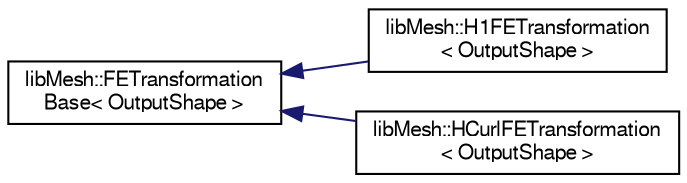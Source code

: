 digraph "Graphical Class Hierarchy"
{
  edge [fontname="FreeSans",fontsize="10",labelfontname="FreeSans",labelfontsize="10"];
  node [fontname="FreeSans",fontsize="10",shape=record];
  rankdir="LR";
  Node1 [label="libMesh::FETransformation\lBase\< OutputShape \>",height=0.2,width=0.4,color="black", fillcolor="white", style="filled",URL="$classlibMesh_1_1FETransformationBase.html"];
  Node1 -> Node2 [dir="back",color="midnightblue",fontsize="10",style="solid",fontname="FreeSans"];
  Node2 [label="libMesh::H1FETransformation\l\< OutputShape \>",height=0.2,width=0.4,color="black", fillcolor="white", style="filled",URL="$classlibMesh_1_1H1FETransformation.html"];
  Node1 -> Node3 [dir="back",color="midnightblue",fontsize="10",style="solid",fontname="FreeSans"];
  Node3 [label="libMesh::HCurlFETransformation\l\< OutputShape \>",height=0.2,width=0.4,color="black", fillcolor="white", style="filled",URL="$classlibMesh_1_1HCurlFETransformation.html"];
}
